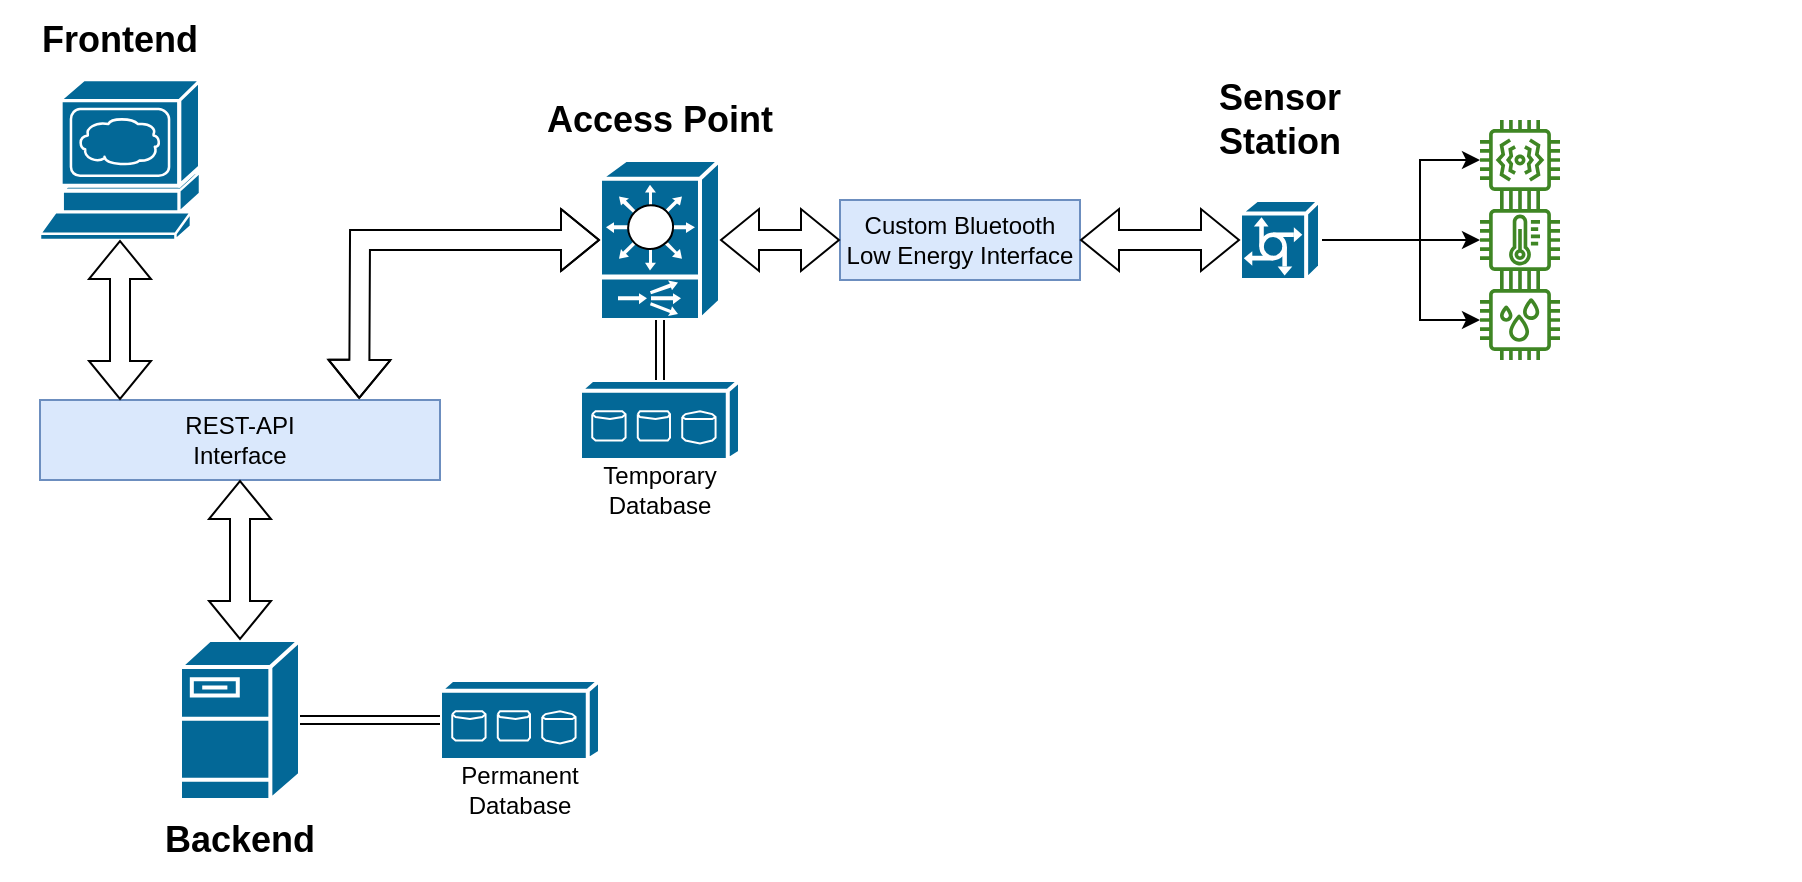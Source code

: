 <mxfile version="21.0.2" type="device"><diagram name="Page-1" id="6Ep2H7vy8Cw0qsXbxOeq"><mxGraphModel dx="1912" dy="1020" grid="1" gridSize="10" guides="1" tooltips="1" connect="1" arrows="1" fold="1" page="1" pageScale="1" pageWidth="850" pageHeight="1100" math="0" shadow="0"><root><mxCell id="0"/><mxCell id="1" parent="0"/><mxCell id="FXAlR0Ts1knr8ua4RNvv-1" value="" style="shape=mxgraph.cisco.servers.www_server;sketch=0;html=1;pointerEvents=1;dashed=0;fillColor=#036897;strokeColor=#ffffff;strokeWidth=2;verticalLabelPosition=bottom;verticalAlign=top;align=center;outlineConnect=0;" vertex="1" parent="1"><mxGeometry x="120" y="240" width="80" height="80" as="geometry"/></mxCell><mxCell id="FXAlR0Ts1knr8ua4RNvv-3" value="" style="shape=mxgraph.cisco.servers.fileserver;sketch=0;html=1;pointerEvents=1;dashed=0;fillColor=#036897;strokeColor=#ffffff;strokeWidth=2;verticalLabelPosition=bottom;verticalAlign=top;align=center;outlineConnect=0;" vertex="1" parent="1"><mxGeometry x="190" y="520" width="60" height="80" as="geometry"/></mxCell><mxCell id="FXAlR0Ts1knr8ua4RNvv-4" value="REST-API&lt;br&gt;Interface" style="rounded=0;whiteSpace=wrap;html=1;fillColor=#dae8fc;strokeColor=#6c8ebf;" vertex="1" parent="1"><mxGeometry x="120" y="400" width="200" height="40" as="geometry"/></mxCell><mxCell id="FXAlR0Ts1knr8ua4RNvv-5" value="" style="shape=flexArrow;endArrow=classic;startArrow=classic;html=1;rounded=0;" edge="1" parent="1" source="FXAlR0Ts1knr8ua4RNvv-4" target="FXAlR0Ts1knr8ua4RNvv-3"><mxGeometry width="100" height="100" relative="1" as="geometry"><mxPoint x="220" y="500" as="sourcePoint"/><mxPoint x="320" y="400" as="targetPoint"/></mxGeometry></mxCell><mxCell id="FXAlR0Ts1knr8ua4RNvv-6" value="" style="shape=flexArrow;endArrow=classic;startArrow=classic;html=1;rounded=0;entryX=0.2;entryY=0;entryDx=0;entryDy=0;entryPerimeter=0;" edge="1" parent="1" source="FXAlR0Ts1knr8ua4RNvv-1" target="FXAlR0Ts1knr8ua4RNvv-4"><mxGeometry width="100" height="100" relative="1" as="geometry"><mxPoint x="179.72" y="320" as="sourcePoint"/><mxPoint x="179.72" y="400" as="targetPoint"/></mxGeometry></mxCell><mxCell id="FXAlR0Ts1knr8ua4RNvv-7" value="&lt;font style=&quot;font-size: 18px;&quot;&gt;Frontend&lt;/font&gt;" style="text;html=1;strokeColor=none;fillColor=none;align=center;verticalAlign=middle;whiteSpace=wrap;rounded=0;fontStyle=1" vertex="1" parent="1"><mxGeometry x="100" y="200" width="120" height="40" as="geometry"/></mxCell><mxCell id="FXAlR0Ts1knr8ua4RNvv-10" value="&lt;span style=&quot;font-size: 18px;&quot;&gt;Backend&lt;/span&gt;" style="text;html=1;strokeColor=none;fillColor=none;align=center;verticalAlign=middle;whiteSpace=wrap;rounded=0;fontStyle=1" vertex="1" parent="1"><mxGeometry x="160" y="600" width="120" height="40" as="geometry"/></mxCell><mxCell id="FXAlR0Ts1knr8ua4RNvv-12" value="" style="shape=mxgraph.cisco.switches.content_switch;sketch=0;html=1;pointerEvents=1;dashed=0;fillColor=#036897;strokeColor=#ffffff;strokeWidth=2;verticalLabelPosition=bottom;verticalAlign=top;align=center;outlineConnect=0;" vertex="1" parent="1"><mxGeometry x="400" y="280" width="60" height="80" as="geometry"/></mxCell><mxCell id="FXAlR0Ts1knr8ua4RNvv-13" value="&lt;font style=&quot;font-size: 18px;&quot;&gt;Access Point&lt;/font&gt;" style="text;html=1;strokeColor=none;fillColor=none;align=center;verticalAlign=middle;whiteSpace=wrap;rounded=0;fontStyle=1" vertex="1" parent="1"><mxGeometry x="370" y="240" width="120" height="40" as="geometry"/></mxCell><mxCell id="FXAlR0Ts1knr8ua4RNvv-14" value="" style="shape=flexArrow;endArrow=classic;startArrow=classic;html=1;rounded=0;entryX=0.798;entryY=-0.014;entryDx=0;entryDy=0;entryPerimeter=0;" edge="1" parent="1" source="FXAlR0Ts1knr8ua4RNvv-12" target="FXAlR0Ts1knr8ua4RNvv-4"><mxGeometry width="100" height="100" relative="1" as="geometry"><mxPoint x="170" y="330" as="sourcePoint"/><mxPoint x="170" y="410" as="targetPoint"/><Array as="points"><mxPoint x="280" y="320"/></Array></mxGeometry></mxCell><mxCell id="FXAlR0Ts1knr8ua4RNvv-15" value="Custom Bluetooth Low Energy Interface" style="rounded=0;whiteSpace=wrap;html=1;fillColor=#dae8fc;strokeColor=#6c8ebf;" vertex="1" parent="1"><mxGeometry x="520" y="300" width="120" height="40" as="geometry"/></mxCell><mxCell id="FXAlR0Ts1knr8ua4RNvv-16" value="" style="shape=flexArrow;endArrow=classic;startArrow=classic;html=1;rounded=0;" edge="1" parent="1" source="FXAlR0Ts1knr8ua4RNvv-15" target="FXAlR0Ts1knr8ua4RNvv-12"><mxGeometry width="100" height="100" relative="1" as="geometry"><mxPoint x="410" y="330" as="sourcePoint"/><mxPoint x="290" y="409" as="targetPoint"/><Array as="points"/></mxGeometry></mxCell><mxCell id="FXAlR0Ts1knr8ua4RNvv-21" style="edgeStyle=orthogonalEdgeStyle;rounded=0;orthogonalLoop=1;jettySize=auto;html=1;" edge="1" parent="1" source="FXAlR0Ts1knr8ua4RNvv-17" target="FXAlR0Ts1knr8ua4RNvv-20"><mxGeometry relative="1" as="geometry"><Array as="points"><mxPoint x="810" y="320"/><mxPoint x="810" y="360"/></Array></mxGeometry></mxCell><mxCell id="FXAlR0Ts1knr8ua4RNvv-23" style="edgeStyle=orthogonalEdgeStyle;rounded=0;orthogonalLoop=1;jettySize=auto;html=1;" edge="1" parent="1" source="FXAlR0Ts1knr8ua4RNvv-17" target="FXAlR0Ts1knr8ua4RNvv-22"><mxGeometry relative="1" as="geometry"><Array as="points"><mxPoint x="760" y="320"/><mxPoint x="760" y="320"/></Array></mxGeometry></mxCell><mxCell id="FXAlR0Ts1knr8ua4RNvv-25" style="edgeStyle=orthogonalEdgeStyle;rounded=0;orthogonalLoop=1;jettySize=auto;html=1;" edge="1" parent="1" source="FXAlR0Ts1knr8ua4RNvv-17" target="FXAlR0Ts1knr8ua4RNvv-24"><mxGeometry relative="1" as="geometry"><Array as="points"><mxPoint x="810" y="320"/><mxPoint x="810" y="280"/></Array></mxGeometry></mxCell><mxCell id="FXAlR0Ts1knr8ua4RNvv-17" value="" style="shape=mxgraph.cisco.servers.communications_server;sketch=0;html=1;pointerEvents=1;dashed=0;fillColor=#036897;strokeColor=#ffffff;strokeWidth=2;verticalLabelPosition=bottom;verticalAlign=top;align=center;outlineConnect=0;" vertex="1" parent="1"><mxGeometry x="720" y="300" width="40" height="40" as="geometry"/></mxCell><mxCell id="FXAlR0Ts1knr8ua4RNvv-18" value="" style="shape=flexArrow;endArrow=classic;startArrow=classic;html=1;rounded=0;" edge="1" parent="1" source="FXAlR0Ts1knr8ua4RNvv-17" target="FXAlR0Ts1knr8ua4RNvv-15"><mxGeometry width="100" height="100" relative="1" as="geometry"><mxPoint x="530" y="330" as="sourcePoint"/><mxPoint x="470" y="330" as="targetPoint"/><Array as="points"/></mxGeometry></mxCell><mxCell id="FXAlR0Ts1knr8ua4RNvv-19" value="&lt;font style=&quot;font-size: 18px;&quot;&gt;Sensor Station&lt;/font&gt;" style="text;html=1;strokeColor=none;fillColor=none;align=center;verticalAlign=middle;whiteSpace=wrap;rounded=0;fontStyle=1" vertex="1" parent="1"><mxGeometry x="680" y="240" width="120" height="40" as="geometry"/></mxCell><mxCell id="FXAlR0Ts1knr8ua4RNvv-20" value="" style="sketch=0;outlineConnect=0;fontColor=#232F3E;gradientColor=none;fillColor=#3F8624;strokeColor=none;dashed=0;verticalLabelPosition=bottom;verticalAlign=top;align=center;html=1;fontSize=12;fontStyle=0;aspect=fixed;pointerEvents=1;shape=mxgraph.aws4.iot_thing_humidity_sensor;" vertex="1" parent="1"><mxGeometry x="840" y="340" width="40" height="40" as="geometry"/></mxCell><mxCell id="FXAlR0Ts1knr8ua4RNvv-22" value="" style="sketch=0;outlineConnect=0;fontColor=#232F3E;gradientColor=none;fillColor=#3F8624;strokeColor=none;dashed=0;verticalLabelPosition=bottom;verticalAlign=top;align=center;html=1;fontSize=12;fontStyle=0;aspect=fixed;pointerEvents=1;shape=mxgraph.aws4.iot_thing_temperature_sensor;" vertex="1" parent="1"><mxGeometry x="840" y="300" width="40" height="40" as="geometry"/></mxCell><mxCell id="FXAlR0Ts1knr8ua4RNvv-24" value="" style="sketch=0;outlineConnect=0;fontColor=#232F3E;gradientColor=none;fillColor=#3F8624;strokeColor=none;dashed=0;verticalLabelPosition=bottom;verticalAlign=top;align=center;html=1;fontSize=12;fontStyle=0;aspect=fixed;pointerEvents=1;shape=mxgraph.aws4.iot_thing_vibration_sensor;" vertex="1" parent="1"><mxGeometry x="840" y="260" width="40" height="40" as="geometry"/></mxCell><mxCell id="FXAlR0Ts1knr8ua4RNvv-26" value="" style="shape=image;html=1;verticalAlign=top;verticalLabelPosition=bottom;labelBackgroundColor=#ffffff;imageAspect=0;aspect=fixed;image=https://cdn1.iconfinder.com/data/icons/icons-for-a-site-1/64/advantage_eco_friendly-128.png" vertex="1" parent="1"><mxGeometry x="880" y="260" width="120" height="120" as="geometry"/></mxCell><mxCell id="FXAlR0Ts1knr8ua4RNvv-27" value="" style="shape=mxgraph.cisco.storage.fc_storage;sketch=0;html=1;pointerEvents=1;dashed=0;fillColor=#036897;strokeColor=#ffffff;strokeWidth=2;verticalLabelPosition=bottom;verticalAlign=top;align=center;outlineConnect=0;" vertex="1" parent="1"><mxGeometry x="390" y="390" width="80" height="40" as="geometry"/></mxCell><mxCell id="FXAlR0Ts1knr8ua4RNvv-29" value="" style="shape=link;html=1;rounded=0;" edge="1" parent="1" source="FXAlR0Ts1knr8ua4RNvv-12" target="FXAlR0Ts1knr8ua4RNvv-27"><mxGeometry width="100" relative="1" as="geometry"><mxPoint x="520" y="370" as="sourcePoint"/><mxPoint x="620" y="370" as="targetPoint"/></mxGeometry></mxCell><mxCell id="FXAlR0Ts1knr8ua4RNvv-30" value="Temporary&lt;br&gt;Database" style="text;html=1;strokeColor=none;fillColor=none;align=center;verticalAlign=middle;whiteSpace=wrap;rounded=0;" vertex="1" parent="1"><mxGeometry x="390" y="430" width="80" height="30" as="geometry"/></mxCell><mxCell id="FXAlR0Ts1knr8ua4RNvv-31" value="" style="shape=mxgraph.cisco.storage.fc_storage;sketch=0;html=1;pointerEvents=1;dashed=0;fillColor=#036897;strokeColor=#ffffff;strokeWidth=2;verticalLabelPosition=bottom;verticalAlign=top;align=center;outlineConnect=0;" vertex="1" parent="1"><mxGeometry x="320" y="540" width="80" height="40" as="geometry"/></mxCell><mxCell id="FXAlR0Ts1knr8ua4RNvv-32" value="" style="shape=link;html=1;rounded=0;" edge="1" parent="1" target="FXAlR0Ts1knr8ua4RNvv-31" source="FXAlR0Ts1knr8ua4RNvv-3"><mxGeometry width="100" relative="1" as="geometry"><mxPoint x="360" y="510" as="sourcePoint"/><mxPoint x="550" y="520" as="targetPoint"/></mxGeometry></mxCell><mxCell id="FXAlR0Ts1knr8ua4RNvv-33" value="Permanent Database" style="text;html=1;strokeColor=none;fillColor=none;align=center;verticalAlign=middle;whiteSpace=wrap;rounded=0;" vertex="1" parent="1"><mxGeometry x="320" y="580" width="80" height="30" as="geometry"/></mxCell></root></mxGraphModel></diagram></mxfile>